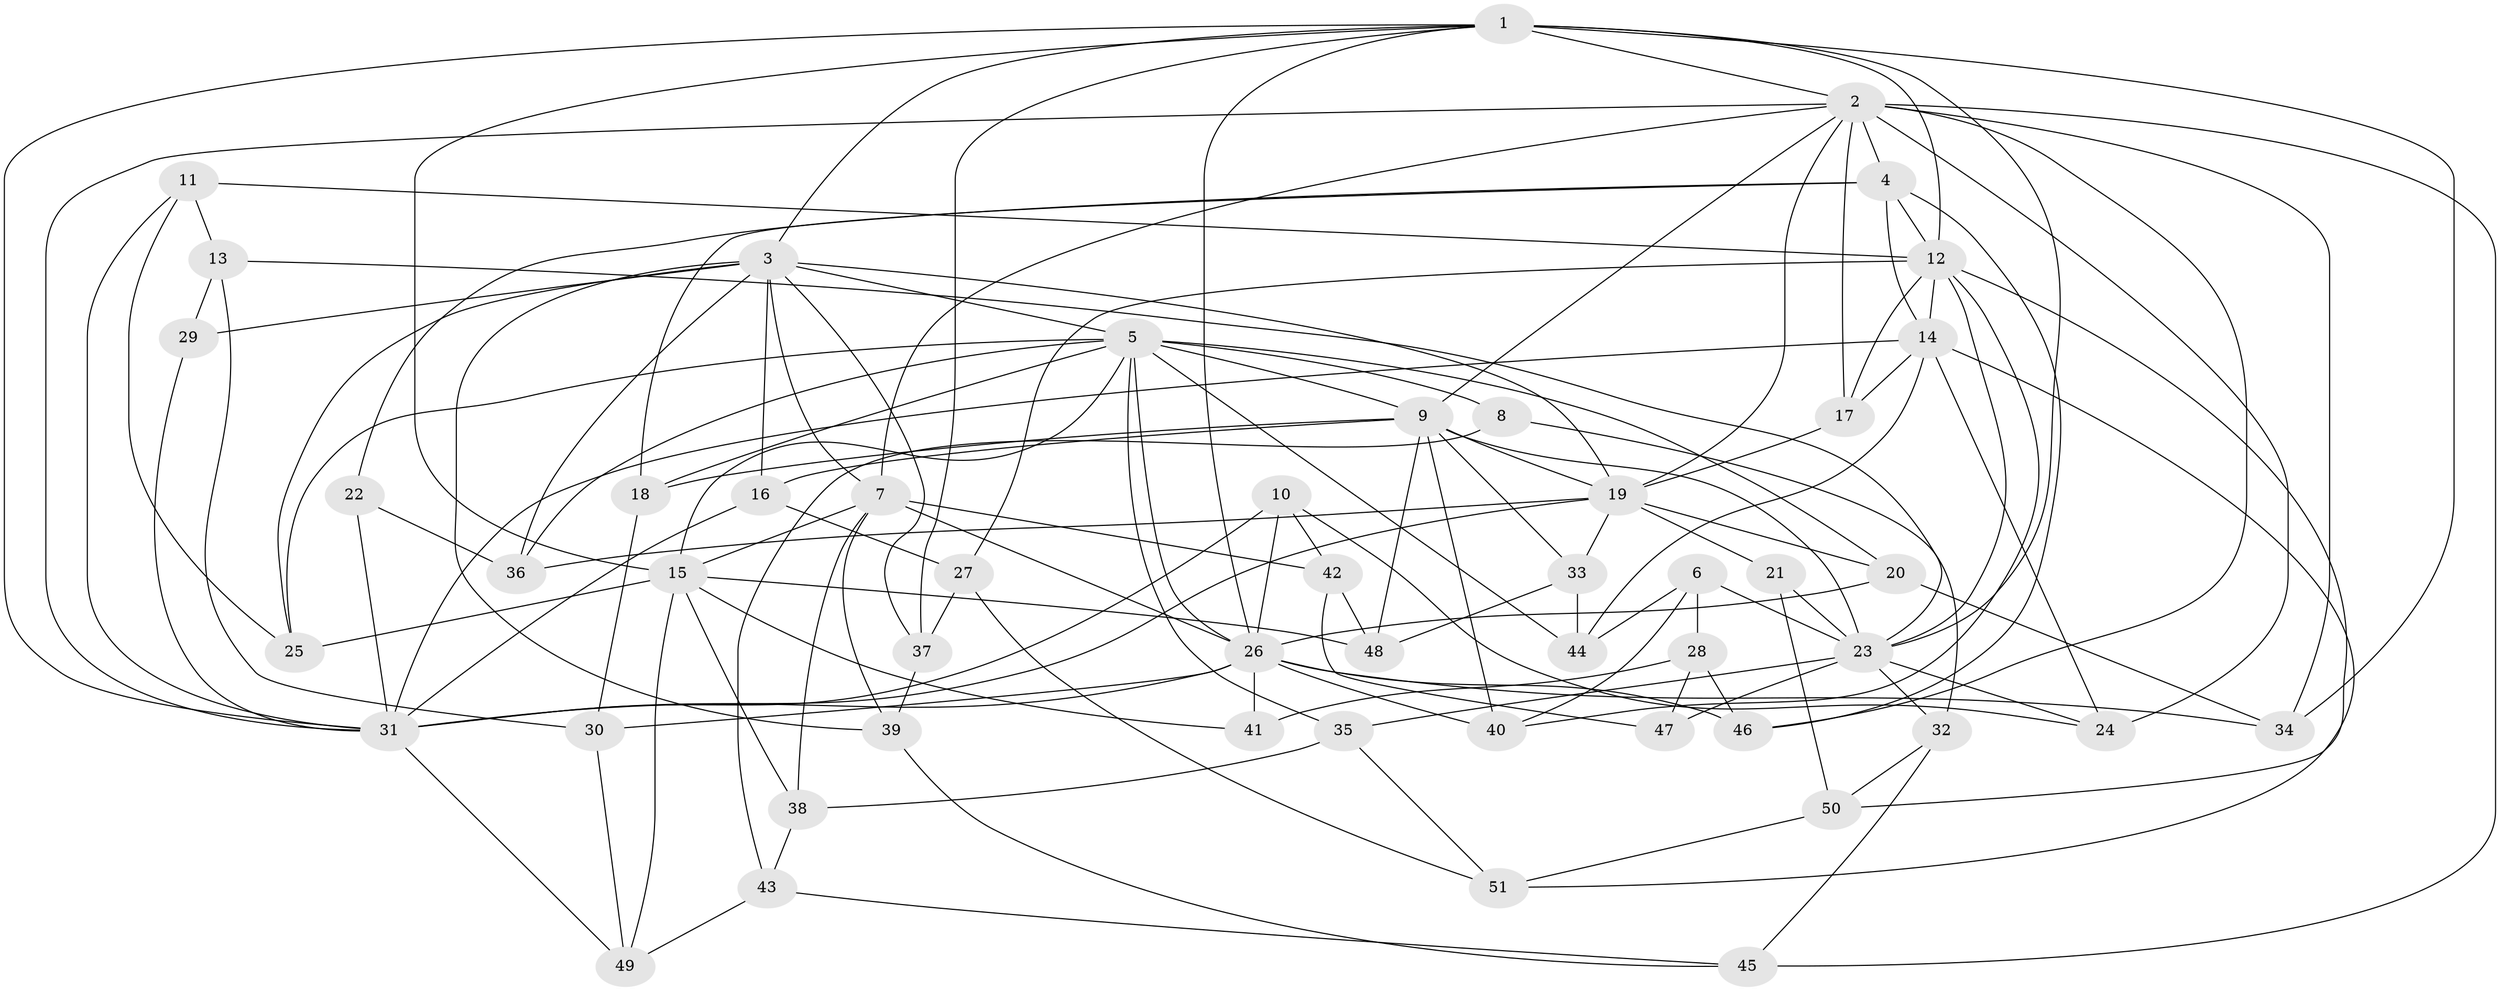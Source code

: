 // original degree distribution, {4: 1.0}
// Generated by graph-tools (version 1.1) at 2025/38/03/09/25 02:38:02]
// undirected, 51 vertices, 135 edges
graph export_dot {
graph [start="1"]
  node [color=gray90,style=filled];
  1;
  2;
  3;
  4;
  5;
  6;
  7;
  8;
  9;
  10;
  11;
  12;
  13;
  14;
  15;
  16;
  17;
  18;
  19;
  20;
  21;
  22;
  23;
  24;
  25;
  26;
  27;
  28;
  29;
  30;
  31;
  32;
  33;
  34;
  35;
  36;
  37;
  38;
  39;
  40;
  41;
  42;
  43;
  44;
  45;
  46;
  47;
  48;
  49;
  50;
  51;
  1 -- 2 [weight=1.0];
  1 -- 3 [weight=1.0];
  1 -- 12 [weight=2.0];
  1 -- 15 [weight=1.0];
  1 -- 23 [weight=1.0];
  1 -- 26 [weight=1.0];
  1 -- 31 [weight=1.0];
  1 -- 34 [weight=1.0];
  1 -- 37 [weight=1.0];
  2 -- 4 [weight=2.0];
  2 -- 7 [weight=1.0];
  2 -- 9 [weight=1.0];
  2 -- 17 [weight=1.0];
  2 -- 19 [weight=1.0];
  2 -- 24 [weight=1.0];
  2 -- 31 [weight=1.0];
  2 -- 34 [weight=1.0];
  2 -- 45 [weight=1.0];
  2 -- 46 [weight=1.0];
  3 -- 5 [weight=1.0];
  3 -- 7 [weight=2.0];
  3 -- 16 [weight=1.0];
  3 -- 19 [weight=1.0];
  3 -- 25 [weight=1.0];
  3 -- 29 [weight=2.0];
  3 -- 36 [weight=1.0];
  3 -- 37 [weight=1.0];
  3 -- 39 [weight=1.0];
  4 -- 12 [weight=2.0];
  4 -- 14 [weight=1.0];
  4 -- 18 [weight=1.0];
  4 -- 22 [weight=1.0];
  4 -- 46 [weight=1.0];
  5 -- 8 [weight=2.0];
  5 -- 9 [weight=1.0];
  5 -- 15 [weight=1.0];
  5 -- 18 [weight=1.0];
  5 -- 20 [weight=1.0];
  5 -- 25 [weight=1.0];
  5 -- 26 [weight=1.0];
  5 -- 35 [weight=1.0];
  5 -- 36 [weight=1.0];
  5 -- 44 [weight=1.0];
  6 -- 23 [weight=1.0];
  6 -- 28 [weight=1.0];
  6 -- 40 [weight=1.0];
  6 -- 44 [weight=1.0];
  7 -- 15 [weight=1.0];
  7 -- 26 [weight=1.0];
  7 -- 38 [weight=1.0];
  7 -- 39 [weight=1.0];
  7 -- 42 [weight=1.0];
  8 -- 32 [weight=1.0];
  8 -- 43 [weight=1.0];
  9 -- 16 [weight=1.0];
  9 -- 18 [weight=1.0];
  9 -- 19 [weight=2.0];
  9 -- 23 [weight=1.0];
  9 -- 33 [weight=1.0];
  9 -- 40 [weight=1.0];
  9 -- 48 [weight=1.0];
  10 -- 24 [weight=1.0];
  10 -- 26 [weight=1.0];
  10 -- 31 [weight=1.0];
  10 -- 42 [weight=1.0];
  11 -- 12 [weight=1.0];
  11 -- 13 [weight=1.0];
  11 -- 25 [weight=1.0];
  11 -- 31 [weight=1.0];
  12 -- 14 [weight=2.0];
  12 -- 17 [weight=1.0];
  12 -- 23 [weight=1.0];
  12 -- 27 [weight=1.0];
  12 -- 40 [weight=1.0];
  12 -- 50 [weight=1.0];
  13 -- 23 [weight=1.0];
  13 -- 29 [weight=1.0];
  13 -- 30 [weight=1.0];
  14 -- 17 [weight=1.0];
  14 -- 24 [weight=1.0];
  14 -- 31 [weight=1.0];
  14 -- 44 [weight=1.0];
  14 -- 51 [weight=1.0];
  15 -- 25 [weight=1.0];
  15 -- 38 [weight=1.0];
  15 -- 41 [weight=1.0];
  15 -- 48 [weight=1.0];
  15 -- 49 [weight=1.0];
  16 -- 27 [weight=1.0];
  16 -- 31 [weight=1.0];
  17 -- 19 [weight=1.0];
  18 -- 30 [weight=1.0];
  19 -- 20 [weight=1.0];
  19 -- 21 [weight=1.0];
  19 -- 31 [weight=1.0];
  19 -- 33 [weight=1.0];
  19 -- 36 [weight=1.0];
  20 -- 26 [weight=1.0];
  20 -- 34 [weight=1.0];
  21 -- 23 [weight=2.0];
  21 -- 50 [weight=1.0];
  22 -- 31 [weight=2.0];
  22 -- 36 [weight=1.0];
  23 -- 24 [weight=1.0];
  23 -- 32 [weight=1.0];
  23 -- 35 [weight=1.0];
  23 -- 47 [weight=2.0];
  26 -- 30 [weight=1.0];
  26 -- 31 [weight=1.0];
  26 -- 34 [weight=1.0];
  26 -- 40 [weight=1.0];
  26 -- 41 [weight=2.0];
  26 -- 46 [weight=1.0];
  27 -- 37 [weight=1.0];
  27 -- 51 [weight=1.0];
  28 -- 41 [weight=1.0];
  28 -- 46 [weight=1.0];
  28 -- 47 [weight=1.0];
  29 -- 31 [weight=1.0];
  30 -- 49 [weight=1.0];
  31 -- 49 [weight=1.0];
  32 -- 45 [weight=1.0];
  32 -- 50 [weight=1.0];
  33 -- 44 [weight=1.0];
  33 -- 48 [weight=1.0];
  35 -- 38 [weight=1.0];
  35 -- 51 [weight=1.0];
  37 -- 39 [weight=1.0];
  38 -- 43 [weight=1.0];
  39 -- 45 [weight=1.0];
  42 -- 47 [weight=1.0];
  42 -- 48 [weight=1.0];
  43 -- 45 [weight=1.0];
  43 -- 49 [weight=1.0];
  50 -- 51 [weight=1.0];
}
